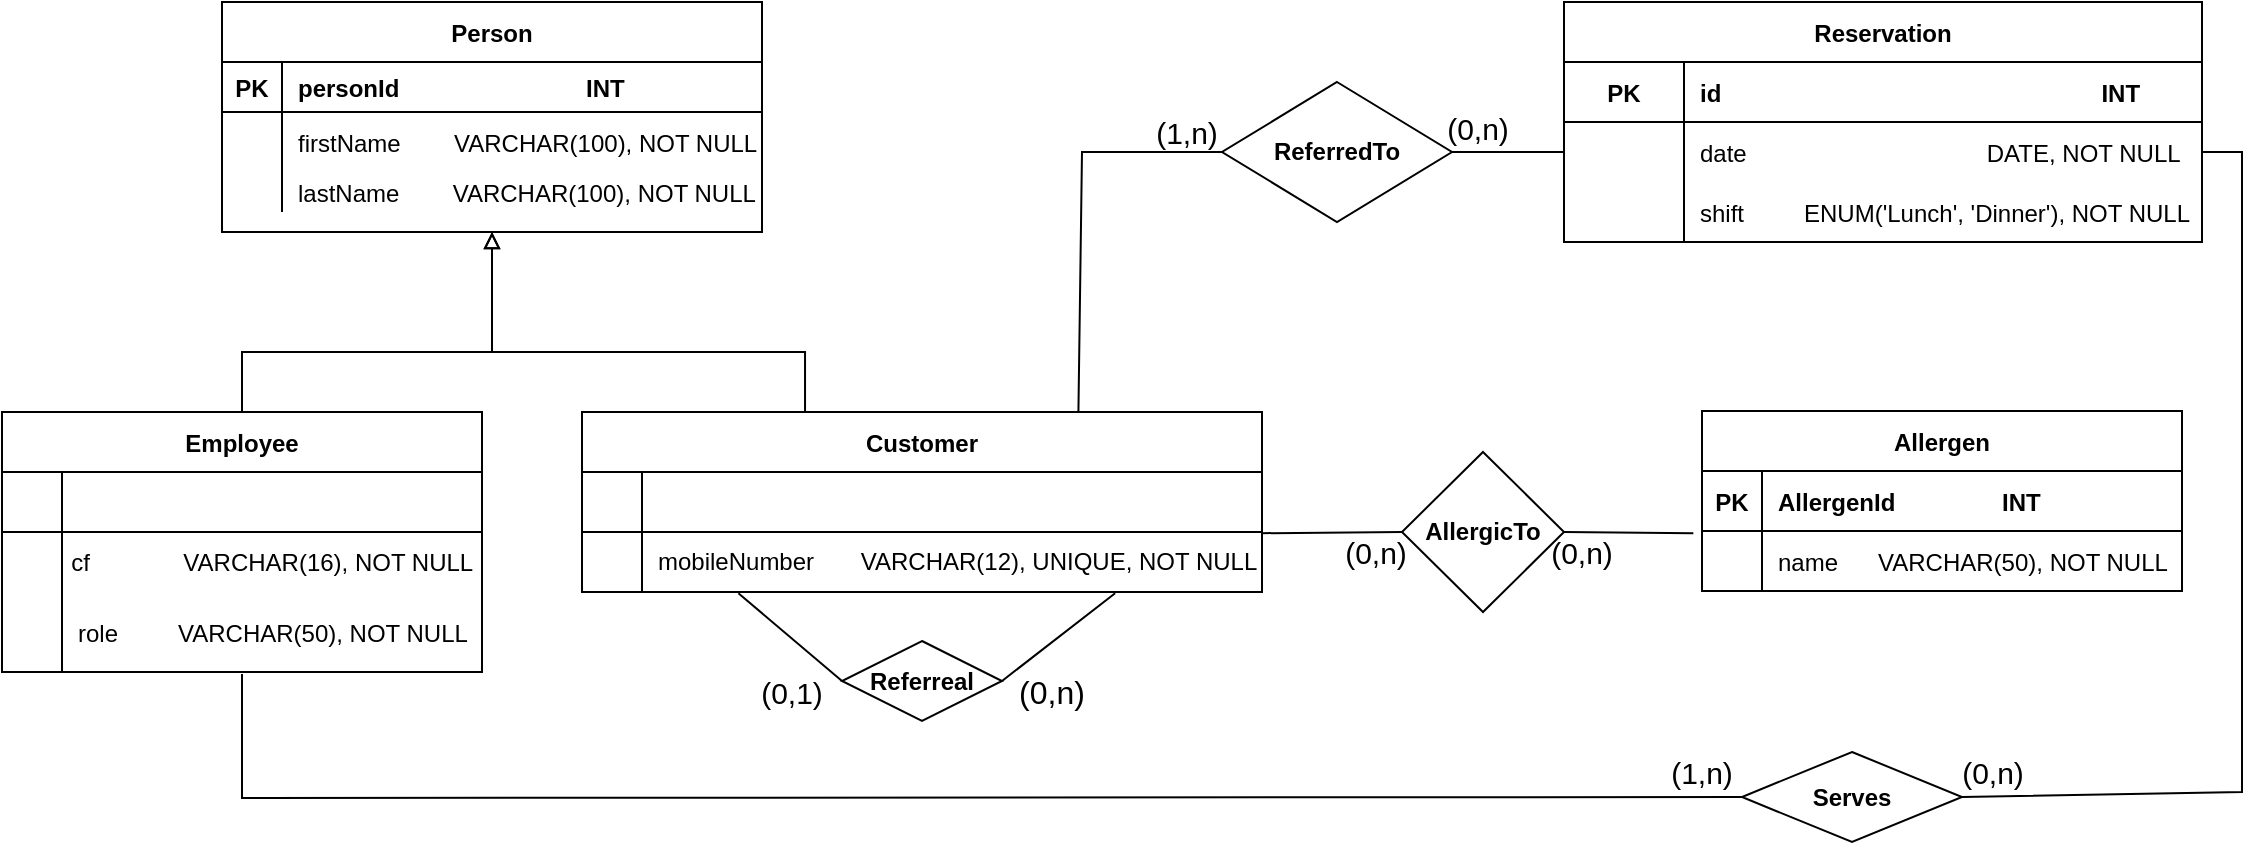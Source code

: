 <mxfile version="16.2.6" type="device"><diagram id="1aXHfnj2Hg2MPn0BLZoy" name="Page-1"><mxGraphModel dx="1102" dy="625" grid="1" gridSize="10" guides="1" tooltips="1" connect="1" arrows="1" fold="1" page="1" pageScale="1" pageWidth="827" pageHeight="1169" math="0" shadow="0"><root><mxCell id="0"/><mxCell id="1" parent="0"/><mxCell id="R9F9SljsC6DmI7qh5kv6-1" value="Person" style="shape=table;startSize=30;container=1;collapsible=1;childLayout=tableLayout;fixedRows=1;rowLines=0;fontStyle=1;align=center;resizeLast=1;" parent="1" vertex="1"><mxGeometry x="270" y="145" width="270" height="115" as="geometry"/></mxCell><mxCell id="R9F9SljsC6DmI7qh5kv6-2" value="" style="shape=partialRectangle;collapsible=0;dropTarget=0;pointerEvents=0;fillColor=none;top=0;left=0;bottom=1;right=0;points=[[0,0.5],[1,0.5]];portConstraint=eastwest;" parent="R9F9SljsC6DmI7qh5kv6-1" vertex="1"><mxGeometry y="30" width="270" height="25" as="geometry"/></mxCell><mxCell id="R9F9SljsC6DmI7qh5kv6-3" value="PK" style="shape=partialRectangle;connectable=0;fillColor=none;top=0;left=0;bottom=0;right=0;fontStyle=1;overflow=hidden;" parent="R9F9SljsC6DmI7qh5kv6-2" vertex="1"><mxGeometry width="30" height="25" as="geometry"><mxRectangle width="30" height="25" as="alternateBounds"/></mxGeometry></mxCell><mxCell id="R9F9SljsC6DmI7qh5kv6-4" value="personId                            INT" style="shape=partialRectangle;connectable=0;fillColor=none;top=0;left=0;bottom=0;right=0;align=left;spacingLeft=6;fontStyle=1;overflow=hidden;" parent="R9F9SljsC6DmI7qh5kv6-2" vertex="1"><mxGeometry x="30" width="240" height="25" as="geometry"><mxRectangle width="240" height="25" as="alternateBounds"/></mxGeometry></mxCell><mxCell id="R9F9SljsC6DmI7qh5kv6-5" value="" style="shape=partialRectangle;collapsible=0;dropTarget=0;pointerEvents=0;fillColor=none;top=0;left=0;bottom=0;right=0;points=[[0,0.5],[1,0.5]];portConstraint=eastwest;" parent="R9F9SljsC6DmI7qh5kv6-1" vertex="1"><mxGeometry y="55" width="270" height="30" as="geometry"/></mxCell><mxCell id="R9F9SljsC6DmI7qh5kv6-6" value="" style="shape=partialRectangle;connectable=0;fillColor=none;top=0;left=0;bottom=0;right=0;editable=1;overflow=hidden;" parent="R9F9SljsC6DmI7qh5kv6-5" vertex="1"><mxGeometry width="30" height="30" as="geometry"><mxRectangle width="30" height="30" as="alternateBounds"/></mxGeometry></mxCell><mxCell id="R9F9SljsC6DmI7qh5kv6-7" value="firstName        VARCHAR(100), NOT NULL" style="shape=partialRectangle;connectable=0;fillColor=none;top=0;left=0;bottom=0;right=0;align=left;spacingLeft=6;overflow=hidden;" parent="R9F9SljsC6DmI7qh5kv6-5" vertex="1"><mxGeometry x="30" width="240" height="30" as="geometry"><mxRectangle width="240" height="30" as="alternateBounds"/></mxGeometry></mxCell><mxCell id="R9F9SljsC6DmI7qh5kv6-8" value="" style="shape=partialRectangle;collapsible=0;dropTarget=0;pointerEvents=0;fillColor=none;top=0;left=0;bottom=0;right=0;points=[[0,0.5],[1,0.5]];portConstraint=eastwest;" parent="R9F9SljsC6DmI7qh5kv6-1" vertex="1"><mxGeometry y="85" width="270" height="20" as="geometry"/></mxCell><mxCell id="R9F9SljsC6DmI7qh5kv6-9" value="" style="shape=partialRectangle;connectable=0;fillColor=none;top=0;left=0;bottom=0;right=0;editable=1;overflow=hidden;" parent="R9F9SljsC6DmI7qh5kv6-8" vertex="1"><mxGeometry width="30" height="20" as="geometry"><mxRectangle width="30" height="20" as="alternateBounds"/></mxGeometry></mxCell><mxCell id="R9F9SljsC6DmI7qh5kv6-10" value="lastName        VARCHAR(100), NOT NULL" style="shape=partialRectangle;connectable=0;fillColor=none;top=0;left=0;bottom=0;right=0;align=left;spacingLeft=6;overflow=hidden;" parent="R9F9SljsC6DmI7qh5kv6-8" vertex="1"><mxGeometry x="30" width="240" height="20" as="geometry"><mxRectangle width="240" height="20" as="alternateBounds"/></mxGeometry></mxCell><mxCell id="R9F9SljsC6DmI7qh5kv6-11" value="Employee" style="shape=table;startSize=30;container=1;collapsible=1;childLayout=tableLayout;fixedRows=1;rowLines=0;fontStyle=1;align=center;resizeLast=1;" parent="1" vertex="1"><mxGeometry x="160" y="350" width="240" height="130" as="geometry"/></mxCell><mxCell id="R9F9SljsC6DmI7qh5kv6-12" value="" style="shape=partialRectangle;collapsible=0;dropTarget=0;pointerEvents=0;fillColor=none;top=0;left=0;bottom=1;right=0;points=[[0,0.5],[1,0.5]];portConstraint=eastwest;" parent="R9F9SljsC6DmI7qh5kv6-11" vertex="1"><mxGeometry y="30" width="240" height="30" as="geometry"/></mxCell><mxCell id="R9F9SljsC6DmI7qh5kv6-13" value="" style="shape=partialRectangle;connectable=0;fillColor=none;top=0;left=0;bottom=0;right=0;fontStyle=1;overflow=hidden;" parent="R9F9SljsC6DmI7qh5kv6-12" vertex="1"><mxGeometry width="30" height="30" as="geometry"><mxRectangle width="30" height="30" as="alternateBounds"/></mxGeometry></mxCell><mxCell id="R9F9SljsC6DmI7qh5kv6-14" value="" style="shape=partialRectangle;connectable=0;fillColor=none;top=0;left=0;bottom=0;right=0;align=left;spacingLeft=6;fontStyle=1;overflow=hidden;" parent="R9F9SljsC6DmI7qh5kv6-12" vertex="1"><mxGeometry x="30" width="210" height="30" as="geometry"><mxRectangle width="210" height="30" as="alternateBounds"/></mxGeometry></mxCell><mxCell id="R9F9SljsC6DmI7qh5kv6-18" value="" style="shape=partialRectangle;collapsible=0;dropTarget=0;pointerEvents=0;fillColor=none;top=0;left=0;bottom=0;right=0;points=[[0,0.5],[1,0.5]];portConstraint=eastwest;" parent="R9F9SljsC6DmI7qh5kv6-11" vertex="1"><mxGeometry y="60" width="240" height="30" as="geometry"/></mxCell><mxCell id="R9F9SljsC6DmI7qh5kv6-19" value="" style="shape=partialRectangle;connectable=0;fillColor=none;top=0;left=0;bottom=0;right=0;editable=1;overflow=hidden;" parent="R9F9SljsC6DmI7qh5kv6-18" vertex="1"><mxGeometry width="30" height="30" as="geometry"><mxRectangle width="30" height="30" as="alternateBounds"/></mxGeometry></mxCell><mxCell id="R9F9SljsC6DmI7qh5kv6-20" value="" style="shape=partialRectangle;connectable=0;fillColor=none;top=0;left=0;bottom=0;right=0;align=left;spacingLeft=6;overflow=hidden;" parent="R9F9SljsC6DmI7qh5kv6-18" vertex="1"><mxGeometry x="30" width="210" height="30" as="geometry"><mxRectangle width="210" height="30" as="alternateBounds"/></mxGeometry></mxCell><mxCell id="R9F9SljsC6DmI7qh5kv6-15" value="" style="shape=partialRectangle;collapsible=0;dropTarget=0;pointerEvents=0;fillColor=none;top=0;left=0;bottom=0;right=0;points=[[0,0.5],[1,0.5]];portConstraint=eastwest;" parent="R9F9SljsC6DmI7qh5kv6-11" vertex="1"><mxGeometry y="90" width="240" height="40" as="geometry"/></mxCell><mxCell id="R9F9SljsC6DmI7qh5kv6-16" value="" style="shape=partialRectangle;connectable=0;fillColor=none;top=0;left=0;bottom=0;right=0;editable=1;overflow=hidden;" parent="R9F9SljsC6DmI7qh5kv6-15" vertex="1"><mxGeometry width="30" height="40" as="geometry"><mxRectangle width="30" height="40" as="alternateBounds"/></mxGeometry></mxCell><mxCell id="R9F9SljsC6DmI7qh5kv6-17" value="role         VARCHAR(50), NOT NULL" style="shape=partialRectangle;connectable=0;fillColor=none;top=0;left=0;bottom=0;right=0;align=left;spacingLeft=6;overflow=hidden;" parent="R9F9SljsC6DmI7qh5kv6-15" vertex="1"><mxGeometry x="30" width="210" height="40" as="geometry"><mxRectangle width="210" height="40" as="alternateBounds"/></mxGeometry></mxCell><mxCell id="R9F9SljsC6DmI7qh5kv6-22" value="" style="edgeStyle=elbowEdgeStyle;elbow=vertical;endArrow=block;html=1;rounded=0;strokeColor=#000000;endFill=0;exitX=0.5;exitY=0;exitDx=0;exitDy=0;entryX=0.5;entryY=1;entryDx=0;entryDy=0;" parent="1" source="R9F9SljsC6DmI7qh5kv6-11" target="R9F9SljsC6DmI7qh5kv6-1" edge="1"><mxGeometry width="50" height="50" relative="1" as="geometry"><mxPoint x="240" y="350" as="sourcePoint"/><mxPoint x="336" y="280" as="targetPoint"/><Array as="points"><mxPoint x="370" y="320"/><mxPoint x="420" y="320"/><mxPoint x="330" y="320"/><mxPoint x="320" y="320"/><mxPoint x="400" y="310"/><mxPoint x="370" y="325"/></Array></mxGeometry></mxCell><mxCell id="R9F9SljsC6DmI7qh5kv6-23" value="" style="edgeStyle=elbowEdgeStyle;elbow=vertical;endArrow=block;html=1;rounded=0;strokeColor=#000000;endFill=0;entryX=0.5;entryY=1;entryDx=0;entryDy=0;exitX=0.328;exitY=0.007;exitDx=0;exitDy=0;exitPerimeter=0;" parent="1" target="R9F9SljsC6DmI7qh5kv6-1" edge="1" source="R9F9SljsC6DmI7qh5kv6-108"><mxGeometry width="50" height="50" relative="1" as="geometry"><mxPoint x="561" y="360" as="sourcePoint"/><mxPoint x="390" y="270" as="targetPoint"/><Array as="points"><mxPoint x="410" y="320"/><mxPoint x="380" y="300"/><mxPoint x="470" y="310"/><mxPoint x="580" y="330"/><mxPoint x="570" y="320"/><mxPoint x="450" y="320"/></Array></mxGeometry></mxCell><mxCell id="R9F9SljsC6DmI7qh5kv6-24" value="        cf              VARCHAR(16), NOT NULL" style="shape=partialRectangle;connectable=0;fillColor=none;top=0;left=0;bottom=0;right=0;align=left;spacingLeft=6;overflow=hidden;" parent="1" vertex="1"><mxGeometry x="160" y="409.5" width="240" height="30" as="geometry"><mxRectangle width="240" height="40" as="alternateBounds"/></mxGeometry></mxCell><mxCell id="R9F9SljsC6DmI7qh5kv6-25" value="&lt;b&gt;Referreal&lt;/b&gt;" style="rhombus;whiteSpace=wrap;html=1;fillColor=none;" parent="1" vertex="1"><mxGeometry x="580" y="464.5" width="80" height="40" as="geometry"/></mxCell><mxCell id="R9F9SljsC6DmI7qh5kv6-26" value="Reservation" style="shape=table;startSize=30;container=1;collapsible=1;childLayout=tableLayout;fixedRows=1;rowLines=0;fontStyle=1;align=center;resizeLast=1;fillColor=none;" parent="1" vertex="1"><mxGeometry x="941" y="145" width="319" height="120" as="geometry"/></mxCell><mxCell id="R9F9SljsC6DmI7qh5kv6-27" value="" style="shape=partialRectangle;collapsible=0;dropTarget=0;pointerEvents=0;fillColor=none;top=0;left=0;bottom=1;right=0;points=[[0,0.5],[1,0.5]];portConstraint=eastwest;" parent="R9F9SljsC6DmI7qh5kv6-26" vertex="1"><mxGeometry y="30" width="319" height="30" as="geometry"/></mxCell><mxCell id="R9F9SljsC6DmI7qh5kv6-28" value="PK" style="shape=partialRectangle;connectable=0;fillColor=none;top=0;left=0;bottom=0;right=0;fontStyle=1;overflow=hidden;" parent="R9F9SljsC6DmI7qh5kv6-27" vertex="1"><mxGeometry width="60" height="30" as="geometry"><mxRectangle width="60" height="30" as="alternateBounds"/></mxGeometry></mxCell><mxCell id="R9F9SljsC6DmI7qh5kv6-29" value="id                                                         INT" style="shape=partialRectangle;connectable=0;fillColor=none;top=0;left=0;bottom=0;right=0;align=left;spacingLeft=6;fontStyle=1;overflow=hidden;" parent="R9F9SljsC6DmI7qh5kv6-27" vertex="1"><mxGeometry x="60" width="259" height="30" as="geometry"><mxRectangle width="259" height="30" as="alternateBounds"/></mxGeometry></mxCell><mxCell id="R9F9SljsC6DmI7qh5kv6-33" value="" style="shape=partialRectangle;collapsible=0;dropTarget=0;pointerEvents=0;fillColor=none;top=0;left=0;bottom=0;right=0;points=[[0,0.5],[1,0.5]];portConstraint=eastwest;" parent="R9F9SljsC6DmI7qh5kv6-26" vertex="1"><mxGeometry y="60" width="319" height="30" as="geometry"/></mxCell><mxCell id="R9F9SljsC6DmI7qh5kv6-34" value="" style="shape=partialRectangle;connectable=0;fillColor=none;top=0;left=0;bottom=0;right=0;editable=1;overflow=hidden;" parent="R9F9SljsC6DmI7qh5kv6-33" vertex="1"><mxGeometry width="60" height="30" as="geometry"><mxRectangle width="60" height="30" as="alternateBounds"/></mxGeometry></mxCell><mxCell id="R9F9SljsC6DmI7qh5kv6-35" value="date                                    DATE, NOT NULL " style="shape=partialRectangle;connectable=0;fillColor=none;top=0;left=0;bottom=0;right=0;align=left;spacingLeft=6;overflow=hidden;" parent="R9F9SljsC6DmI7qh5kv6-33" vertex="1"><mxGeometry x="60" width="259" height="30" as="geometry"><mxRectangle width="259" height="30" as="alternateBounds"/></mxGeometry></mxCell><mxCell id="R9F9SljsC6DmI7qh5kv6-36" value="" style="shape=partialRectangle;collapsible=0;dropTarget=0;pointerEvents=0;fillColor=none;top=0;left=0;bottom=0;right=0;points=[[0,0.5],[1,0.5]];portConstraint=eastwest;" parent="R9F9SljsC6DmI7qh5kv6-26" vertex="1"><mxGeometry y="90" width="319" height="30" as="geometry"/></mxCell><mxCell id="R9F9SljsC6DmI7qh5kv6-37" value="" style="shape=partialRectangle;connectable=0;fillColor=none;top=0;left=0;bottom=0;right=0;editable=1;overflow=hidden;" parent="R9F9SljsC6DmI7qh5kv6-36" vertex="1"><mxGeometry width="60" height="30" as="geometry"><mxRectangle width="60" height="30" as="alternateBounds"/></mxGeometry></mxCell><mxCell id="R9F9SljsC6DmI7qh5kv6-38" value="shift         ENUM('Lunch', 'Dinner'), NOT NULL" style="shape=partialRectangle;connectable=0;fillColor=none;top=0;left=0;bottom=0;right=0;align=left;spacingLeft=6;overflow=hidden;" parent="R9F9SljsC6DmI7qh5kv6-36" vertex="1"><mxGeometry x="60" width="259" height="30" as="geometry"><mxRectangle width="259" height="30" as="alternateBounds"/></mxGeometry></mxCell><mxCell id="R9F9SljsC6DmI7qh5kv6-40" value="Allergen" style="shape=table;startSize=30;container=1;collapsible=1;childLayout=tableLayout;fixedRows=1;rowLines=0;fontStyle=1;align=center;resizeLast=1;fillColor=none;" parent="1" vertex="1"><mxGeometry x="1010" y="349.5" width="240" height="90" as="geometry"><mxRectangle x="1010" y="480" width="60" height="30" as="alternateBounds"/></mxGeometry></mxCell><mxCell id="R9F9SljsC6DmI7qh5kv6-41" value="" style="shape=partialRectangle;collapsible=0;dropTarget=0;pointerEvents=0;fillColor=none;top=0;left=0;bottom=1;right=0;points=[[0,0.5],[1,0.5]];portConstraint=eastwest;" parent="R9F9SljsC6DmI7qh5kv6-40" vertex="1"><mxGeometry y="30" width="240" height="30" as="geometry"/></mxCell><mxCell id="R9F9SljsC6DmI7qh5kv6-42" value="PK" style="shape=partialRectangle;connectable=0;fillColor=none;top=0;left=0;bottom=0;right=0;fontStyle=1;overflow=hidden;" parent="R9F9SljsC6DmI7qh5kv6-41" vertex="1"><mxGeometry width="30" height="30" as="geometry"><mxRectangle width="30" height="30" as="alternateBounds"/></mxGeometry></mxCell><mxCell id="R9F9SljsC6DmI7qh5kv6-43" value="AllergenId                INT" style="shape=partialRectangle;connectable=0;fillColor=none;top=0;left=0;bottom=0;right=0;align=left;spacingLeft=6;fontStyle=1;overflow=hidden;" parent="R9F9SljsC6DmI7qh5kv6-41" vertex="1"><mxGeometry x="30" width="210" height="30" as="geometry"><mxRectangle width="210" height="30" as="alternateBounds"/></mxGeometry></mxCell><mxCell id="R9F9SljsC6DmI7qh5kv6-44" value="" style="shape=partialRectangle;collapsible=0;dropTarget=0;pointerEvents=0;fillColor=none;top=0;left=0;bottom=0;right=0;points=[[0,0.5],[1,0.5]];portConstraint=eastwest;" parent="R9F9SljsC6DmI7qh5kv6-40" vertex="1"><mxGeometry y="60" width="240" height="30" as="geometry"/></mxCell><mxCell id="R9F9SljsC6DmI7qh5kv6-45" value="" style="shape=partialRectangle;connectable=0;fillColor=none;top=0;left=0;bottom=0;right=0;editable=1;overflow=hidden;" parent="R9F9SljsC6DmI7qh5kv6-44" vertex="1"><mxGeometry width="30" height="30" as="geometry"><mxRectangle width="30" height="30" as="alternateBounds"/></mxGeometry></mxCell><mxCell id="R9F9SljsC6DmI7qh5kv6-46" value="name      VARCHAR(50), NOT NULL" style="shape=partialRectangle;connectable=0;fillColor=none;top=0;left=0;bottom=0;right=0;align=left;spacingLeft=6;overflow=hidden;" parent="R9F9SljsC6DmI7qh5kv6-44" vertex="1"><mxGeometry x="30" width="210" height="30" as="geometry"><mxRectangle width="210" height="30" as="alternateBounds"/></mxGeometry></mxCell><mxCell id="R9F9SljsC6DmI7qh5kv6-53" value="&lt;b&gt;AllergicTo&lt;/b&gt;" style="rhombus;whiteSpace=wrap;html=1;fillColor=none;" parent="1" vertex="1"><mxGeometry x="860" y="370" width="81" height="80" as="geometry"/></mxCell><mxCell id="R9F9SljsC6DmI7qh5kv6-54" value="" style="endArrow=none;html=1;rounded=0;strokeColor=#000000;entryX=0;entryY=0.5;entryDx=0;entryDy=0;exitX=0.999;exitY=0.02;exitDx=0;exitDy=0;exitPerimeter=0;" parent="1" source="R9F9SljsC6DmI7qh5kv6-112" target="R9F9SljsC6DmI7qh5kv6-53" edge="1"><mxGeometry width="50" height="50" relative="1" as="geometry"><mxPoint x="710" y="391" as="sourcePoint"/><mxPoint x="770" y="190" as="targetPoint"/></mxGeometry></mxCell><mxCell id="R9F9SljsC6DmI7qh5kv6-55" value="" style="endArrow=none;html=1;rounded=0;strokeColor=#000000;exitX=1;exitY=0.5;exitDx=0;exitDy=0;entryX=-0.018;entryY=0.036;entryDx=0;entryDy=0;entryPerimeter=0;" parent="1" target="R9F9SljsC6DmI7qh5kv6-44" edge="1" source="R9F9SljsC6DmI7qh5kv6-53"><mxGeometry width="50" height="50" relative="1" as="geometry"><mxPoint x="890" y="404.5" as="sourcePoint"/><mxPoint x="1000" y="410" as="targetPoint"/></mxGeometry></mxCell><mxCell id="R9F9SljsC6DmI7qh5kv6-57" value="" style="endArrow=none;html=1;rounded=0;strokeColor=#000000;exitX=0;exitY=0.5;exitDx=0;exitDy=0;entryX=0.23;entryY=1.02;entryDx=0;entryDy=0;entryPerimeter=0;" parent="1" source="R9F9SljsC6DmI7qh5kv6-25" target="R9F9SljsC6DmI7qh5kv6-112" edge="1"><mxGeometry width="50" height="50" relative="1" as="geometry"><mxPoint x="480" y="456" as="sourcePoint"/><mxPoint x="543.16" y="470" as="targetPoint"/></mxGeometry></mxCell><mxCell id="R9F9SljsC6DmI7qh5kv6-58" value="" style="endArrow=none;html=1;rounded=0;strokeColor=#000000;exitX=1;exitY=0.5;exitDx=0;exitDy=0;entryX=0.784;entryY=1.02;entryDx=0;entryDy=0;entryPerimeter=0;" parent="1" source="R9F9SljsC6DmI7qh5kv6-25" target="R9F9SljsC6DmI7qh5kv6-112" edge="1"><mxGeometry width="50" height="50" relative="1" as="geometry"><mxPoint x="645" y="500" as="sourcePoint"/><mxPoint x="699.9" y="470" as="targetPoint"/></mxGeometry></mxCell><mxCell id="R9F9SljsC6DmI7qh5kv6-59" value="(0,1)" style="text;html=1;strokeColor=none;fillColor=none;align=center;verticalAlign=middle;whiteSpace=wrap;rounded=0;fontSize=15;" parent="1" vertex="1"><mxGeometry x="540" y="480" width="30" height="20" as="geometry"/></mxCell><mxCell id="R9F9SljsC6DmI7qh5kv6-60" value="(0,n)" style="text;html=1;strokeColor=none;fillColor=none;align=center;verticalAlign=middle;whiteSpace=wrap;rounded=0;fontSize=16;" parent="1" vertex="1"><mxGeometry x="670" y="480" width="30" height="20" as="geometry"/></mxCell><mxCell id="R9F9SljsC6DmI7qh5kv6-62" value="&lt;font style=&quot;font-size: 15px&quot;&gt;(0,n)&lt;/font&gt;" style="text;html=1;strokeColor=none;fillColor=none;align=center;verticalAlign=middle;whiteSpace=wrap;rounded=0;fontSize=15;rotation=0;" parent="1" vertex="1"><mxGeometry x="930" y="409.5" width="40" height="20" as="geometry"/></mxCell><mxCell id="R9F9SljsC6DmI7qh5kv6-67" value="(0,n)" style="text;html=1;strokeColor=none;fillColor=none;align=center;verticalAlign=middle;whiteSpace=wrap;rounded=0;fontSize=15;" parent="1" vertex="1"><mxGeometry x="887.5" y="200" width="20" height="15" as="geometry"/></mxCell><mxCell id="R9F9SljsC6DmI7qh5kv6-68" value="&lt;b&gt;ReferredTo&lt;/b&gt;" style="rhombus;whiteSpace=wrap;html=1;fillColor=none;" parent="1" vertex="1"><mxGeometry x="770" y="185" width="115" height="70" as="geometry"/></mxCell><mxCell id="R9F9SljsC6DmI7qh5kv6-69" value="" style="endArrow=none;html=1;rounded=0;strokeColor=#000000;entryX=0;entryY=0.5;entryDx=0;entryDy=0;exitX=0.73;exitY=0.007;exitDx=0;exitDy=0;exitPerimeter=0;" parent="1" source="R9F9SljsC6DmI7qh5kv6-108" target="R9F9SljsC6DmI7qh5kv6-68" edge="1"><mxGeometry width="50" height="50" relative="1" as="geometry"><mxPoint x="700" y="350" as="sourcePoint"/><mxPoint x="800" y="280" as="targetPoint"/><Array as="points"><mxPoint x="700" y="220"/></Array></mxGeometry></mxCell><mxCell id="R9F9SljsC6DmI7qh5kv6-71" value="(1,n)" style="text;html=1;strokeColor=none;fillColor=none;align=center;verticalAlign=middle;whiteSpace=wrap;rounded=0;strokeWidth=3;fontSize=15;" parent="1" vertex="1"><mxGeometry x="735" y="200" width="35" height="20" as="geometry"/></mxCell><mxCell id="R9F9SljsC6DmI7qh5kv6-73" value="" style="endArrow=none;html=1;rounded=0;fontSize=16;strokeColor=#000000;exitX=1;exitY=0.5;exitDx=0;exitDy=0;entryX=1;entryY=0.5;entryDx=0;entryDy=0;" parent="1" source="R9F9SljsC6DmI7qh5kv6-33" target="R9F9SljsC6DmI7qh5kv6-74" edge="1"><mxGeometry width="50" height="50" relative="1" as="geometry"><mxPoint x="1270" y="170" as="sourcePoint"/><mxPoint x="1400" y="155" as="targetPoint"/><Array as="points"><mxPoint x="1280" y="220"/><mxPoint x="1280" y="380"/><mxPoint x="1280" y="540"/></Array></mxGeometry></mxCell><mxCell id="R9F9SljsC6DmI7qh5kv6-74" value="&lt;b&gt;Serves&lt;br&gt;&lt;/b&gt;" style="rhombus;whiteSpace=wrap;html=1;fillColor=none;" parent="1" vertex="1"><mxGeometry x="1030" y="520" width="110" height="45" as="geometry"/></mxCell><mxCell id="R9F9SljsC6DmI7qh5kv6-87" value="" style="endArrow=none;html=1;rounded=0;fontSize=16;fontColor=none;strokeColor=#000000;entryX=0;entryY=0.5;entryDx=0;entryDy=0;exitX=0.5;exitY=1.025;exitDx=0;exitDy=0;exitPerimeter=0;" parent="1" source="R9F9SljsC6DmI7qh5kv6-15" target="R9F9SljsC6DmI7qh5kv6-74" edge="1"><mxGeometry width="50" height="50" relative="1" as="geometry"><mxPoint x="320" y="512" as="sourcePoint"/><mxPoint x="1224.25" y="149.5" as="targetPoint"/><Array as="points"><mxPoint x="280" y="543"/></Array></mxGeometry></mxCell><mxCell id="R9F9SljsC6DmI7qh5kv6-91" value="(1,n)" style="text;html=1;strokeColor=none;fillColor=none;align=center;verticalAlign=middle;whiteSpace=wrap;rounded=0;fontSize=15;fontColor=none;" parent="1" vertex="1"><mxGeometry x="980" y="515" width="60" height="30" as="geometry"/></mxCell><mxCell id="R9F9SljsC6DmI7qh5kv6-108" value="Customer" style="shape=table;startSize=30;container=1;collapsible=0;childLayout=tableLayout;fixedRows=1;rowLines=0;fontStyle=1;align=center;pointerEvents=1;" parent="1" vertex="1"><mxGeometry x="450" y="350" width="340" height="90" as="geometry"/></mxCell><mxCell id="R9F9SljsC6DmI7qh5kv6-109" value="" style="shape=partialRectangle;html=1;whiteSpace=wrap;collapsible=0;dropTarget=0;pointerEvents=1;fillColor=none;top=0;left=0;bottom=1;right=0;points=[[0,0.5],[1,0.5]];portConstraint=eastwest;" parent="R9F9SljsC6DmI7qh5kv6-108" vertex="1"><mxGeometry y="30" width="340" height="30" as="geometry"/></mxCell><mxCell id="R9F9SljsC6DmI7qh5kv6-110" value="" style="shape=partialRectangle;html=1;whiteSpace=wrap;connectable=0;fillColor=none;top=0;left=0;bottom=0;right=0;overflow=hidden;pointerEvents=1;" parent="R9F9SljsC6DmI7qh5kv6-109" vertex="1"><mxGeometry width="30" height="30" as="geometry"><mxRectangle width="30" height="30" as="alternateBounds"/></mxGeometry></mxCell><mxCell id="R9F9SljsC6DmI7qh5kv6-111" value="" style="shape=partialRectangle;html=1;whiteSpace=wrap;connectable=0;fillColor=none;top=0;left=0;bottom=0;right=0;align=left;spacingLeft=6;overflow=hidden;pointerEvents=1;" parent="R9F9SljsC6DmI7qh5kv6-109" vertex="1"><mxGeometry x="30" width="310" height="30" as="geometry"><mxRectangle width="310" height="30" as="alternateBounds"/></mxGeometry></mxCell><mxCell id="R9F9SljsC6DmI7qh5kv6-112" value="" style="shape=partialRectangle;html=1;whiteSpace=wrap;collapsible=0;dropTarget=0;pointerEvents=1;fillColor=none;top=0;left=0;bottom=0;right=0;points=[[0,0.5],[1,0.5]];portConstraint=eastwest;" parent="R9F9SljsC6DmI7qh5kv6-108" vertex="1"><mxGeometry y="60" width="340" height="30" as="geometry"/></mxCell><mxCell id="R9F9SljsC6DmI7qh5kv6-113" value="" style="shape=partialRectangle;html=1;whiteSpace=wrap;connectable=0;fillColor=none;top=0;left=0;bottom=0;right=0;overflow=hidden;pointerEvents=1;" parent="R9F9SljsC6DmI7qh5kv6-112" vertex="1"><mxGeometry width="30" height="30" as="geometry"><mxRectangle width="30" height="30" as="alternateBounds"/></mxGeometry></mxCell><mxCell id="R9F9SljsC6DmI7qh5kv6-114" value="mobileNumber&lt;span&gt;&#9;&lt;/span&gt;&amp;nbsp; &amp;nbsp; &amp;nbsp;&amp;nbsp;VARCHAR(12), UNIQUE, NOT NULL" style="shape=partialRectangle;html=1;whiteSpace=wrap;connectable=0;fillColor=none;top=0;left=0;bottom=0;right=0;align=left;spacingLeft=6;overflow=hidden;pointerEvents=1;" parent="R9F9SljsC6DmI7qh5kv6-112" vertex="1"><mxGeometry x="30" width="310" height="30" as="geometry"><mxRectangle width="310" height="30" as="alternateBounds"/></mxGeometry></mxCell><mxCell id="R9F9SljsC6DmI7qh5kv6-124" value="" style="endArrow=none;html=1;rounded=0;strokeColor=#000000;exitX=1;exitY=0.5;exitDx=0;exitDy=0;entryX=0;entryY=0.5;entryDx=0;entryDy=0;" parent="1" source="R9F9SljsC6DmI7qh5kv6-68" target="R9F9SljsC6DmI7qh5kv6-33" edge="1"><mxGeometry width="50" height="50" relative="1" as="geometry"><mxPoint x="935" y="214.5" as="sourcePoint"/><mxPoint x="1015" y="214.5" as="targetPoint"/></mxGeometry></mxCell><mxCell id="R9F9SljsC6DmI7qh5kv6-126" value="&lt;font style=&quot;font-size: 15px&quot;&gt;(0,n)&lt;/font&gt;" style="text;html=1;strokeColor=none;fillColor=none;align=center;verticalAlign=middle;whiteSpace=wrap;rounded=0;fontSize=15;" parent="1" vertex="1"><mxGeometry x="827" y="409.5" width="40" height="20" as="geometry"/></mxCell><mxCell id="R9F9SljsC6DmI7qh5kv6-127" value="&lt;font style=&quot;font-size: 15px&quot;&gt;(0,n)&lt;/font&gt;" style="text;html=1;align=center;verticalAlign=middle;resizable=0;points=[];autosize=1;strokeColor=none;fillColor=none;" parent="1" vertex="1"><mxGeometry x="1130" y="520" width="50" height="20" as="geometry"/></mxCell><mxCell id="uI6P5mxtcXE6DjB8Bxc2-1" style="edgeStyle=orthogonalEdgeStyle;rounded=0;orthogonalLoop=1;jettySize=auto;html=1;exitX=0.5;exitY=1;exitDx=0;exitDy=0;" parent="1" source="R9F9SljsC6DmI7qh5kv6-68" target="R9F9SljsC6DmI7qh5kv6-68" edge="1"><mxGeometry relative="1" as="geometry"/></mxCell></root></mxGraphModel></diagram></mxfile>